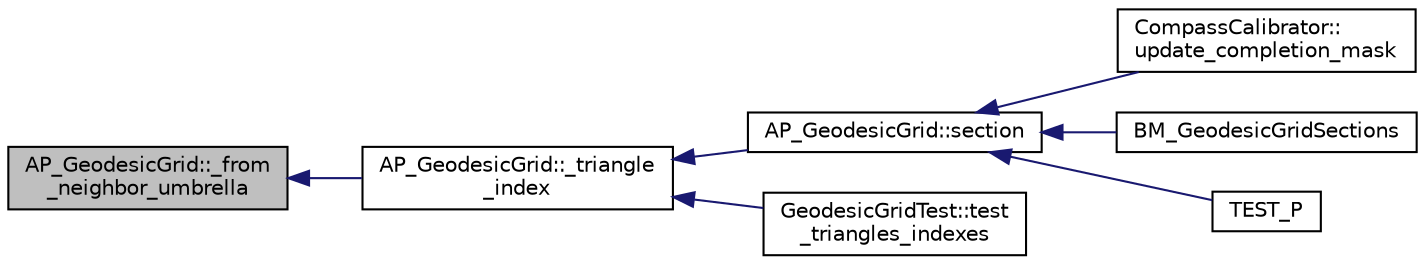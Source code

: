 digraph "AP_GeodesicGrid::_from_neighbor_umbrella"
{
 // INTERACTIVE_SVG=YES
  edge [fontname="Helvetica",fontsize="10",labelfontname="Helvetica",labelfontsize="10"];
  node [fontname="Helvetica",fontsize="10",shape=record];
  rankdir="LR";
  Node1 [label="AP_GeodesicGrid::_from\l_neighbor_umbrella",height=0.2,width=0.4,color="black", fillcolor="grey75", style="filled", fontcolor="black"];
  Node1 -> Node2 [dir="back",color="midnightblue",fontsize="10",style="solid",fontname="Helvetica"];
  Node2 [label="AP_GeodesicGrid::_triangle\l_index",height=0.2,width=0.4,color="black", fillcolor="white", style="filled",URL="$structAP__GeodesicGrid.html#a921673acc94e62b37884907d79b44051"];
  Node2 -> Node3 [dir="back",color="midnightblue",fontsize="10",style="solid",fontname="Helvetica"];
  Node3 [label="AP_GeodesicGrid::section",height=0.2,width=0.4,color="black", fillcolor="white", style="filled",URL="$structAP__GeodesicGrid.html#a04a68b6581a66dc78ba25c8331d236a4"];
  Node3 -> Node4 [dir="back",color="midnightblue",fontsize="10",style="solid",fontname="Helvetica"];
  Node4 [label="CompassCalibrator::\lupdate_completion_mask",height=0.2,width=0.4,color="black", fillcolor="white", style="filled",URL="$classCompassCalibrator.html#a435f74eae8c91908b68c2df04a173dd1"];
  Node3 -> Node5 [dir="back",color="midnightblue",fontsize="10",style="solid",fontname="Helvetica"];
  Node5 [label="BM_GeodesicGridSections",height=0.2,width=0.4,color="black", fillcolor="white", style="filled",URL="$benchmark__geodesic__grid_8cpp.html#a280674e106a39ba83054a9eef90618ab"];
  Node3 -> Node6 [dir="back",color="midnightblue",fontsize="10",style="solid",fontname="Helvetica"];
  Node6 [label="TEST_P",height=0.2,width=0.4,color="black", fillcolor="white", style="filled",URL="$test__geodesic__grid_8cpp.html#a375d5d9de8bbd8679823f2f88ef1376a"];
  Node2 -> Node7 [dir="back",color="midnightblue",fontsize="10",style="solid",fontname="Helvetica"];
  Node7 [label="GeodesicGridTest::test\l_triangles_indexes",height=0.2,width=0.4,color="black", fillcolor="white", style="filled",URL="$classGeodesicGridTest.html#a34a4838375d62c6795be3213d19b18fb"];
}
